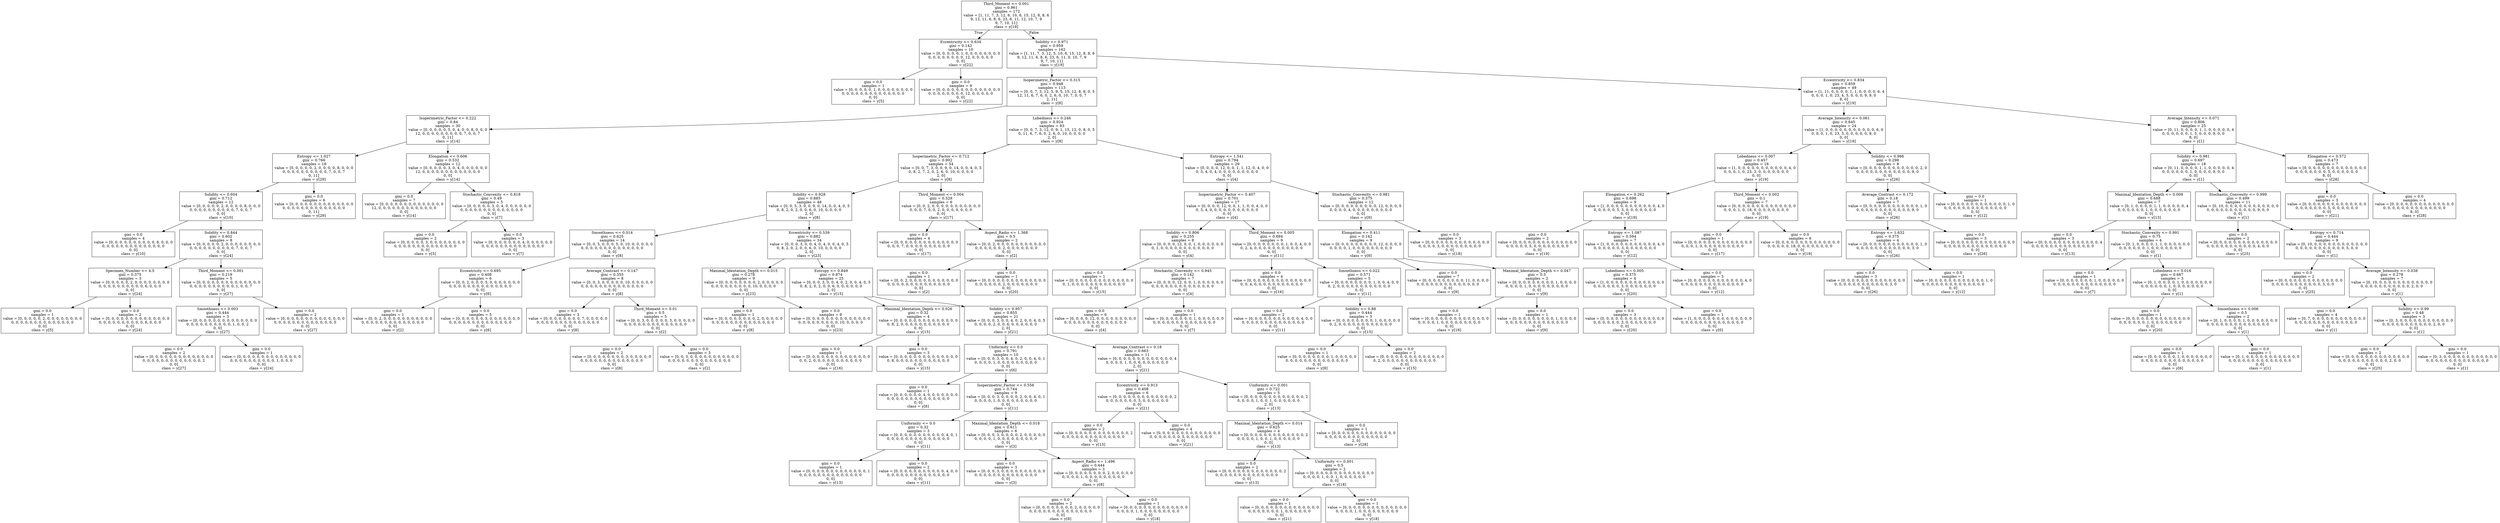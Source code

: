 digraph Tree {
node [shape=box] ;
0 [label="Third_Moment <= 0.001\ngini = 0.961\nsamples = 172\nvalue = [1, 11, 7, 3, 12, 6, 10, 6, 15, 12, 8, 8, 6\n9, 12, 11, 6, 8, 6, 23, 6, 11, 12, 10, 7, 9\n9, 7, 10, 11]\nclass = y[19]"] ;
1 [label="Eccentricity <= 0.634\ngini = 0.142\nsamples = 10\nvalue = [0, 0, 0, 0, 0, 1, 0, 0, 0, 0, 0, 0, 0, 0\n0, 0, 0, 0, 0, 0, 0, 0, 12, 0, 0, 0, 0, 0\n0, 0]\nclass = y[22]"] ;
0 -> 1 [labeldistance=2.5, labelangle=45, headlabel="True"] ;
2 [label="gini = 0.0\nsamples = 1\nvalue = [0, 0, 0, 0, 0, 1, 0, 0, 0, 0, 0, 0, 0, 0\n0, 0, 0, 0, 0, 0, 0, 0, 0, 0, 0, 0, 0, 0\n0, 0]\nclass = y[5]"] ;
1 -> 2 ;
3 [label="gini = 0.0\nsamples = 9\nvalue = [0, 0, 0, 0, 0, 0, 0, 0, 0, 0, 0, 0, 0, 0\n0, 0, 0, 0, 0, 0, 0, 0, 12, 0, 0, 0, 0, 0\n0, 0]\nclass = y[22]"] ;
1 -> 3 ;
4 [label="Solidity <= 0.971\ngini = 0.959\nsamples = 162\nvalue = [1, 11, 7, 3, 12, 5, 10, 6, 15, 12, 8, 8, 6\n9, 12, 11, 6, 8, 6, 23, 6, 11, 0, 10, 7, 9\n9, 7, 10, 11]\nclass = y[19]"] ;
0 -> 4 [labeldistance=2.5, labelangle=-45, headlabel="False"] ;
5 [label="Isoperimetric_Factor <= 0.315\ngini = 0.948\nsamples = 113\nvalue = [0, 0, 7, 3, 12, 5, 9, 5, 15, 12, 8, 8, 0, 5\n12, 11, 6, 7, 6, 0, 2, 6, 0, 10, 7, 0, 0, 7\n2, 11]\nclass = y[8]"] ;
4 -> 5 ;
6 [label="Isoperimetric_Factor <= 0.222\ngini = 0.84\nsamples = 30\nvalue = [0, 0, 0, 0, 0, 5, 0, 4, 0, 0, 8, 0, 0, 0\n12, 0, 0, 0, 0, 0, 0, 0, 0, 0, 7, 0, 0, 7\n0, 11]\nclass = y[14]"] ;
5 -> 6 ;
7 [label="Entropy <= 1.027\ngini = 0.766\nsamples = 18\nvalue = [0, 0, 0, 0, 0, 2, 0, 0, 0, 0, 8, 0, 0, 0\n0, 0, 0, 0, 0, 0, 0, 0, 0, 0, 7, 0, 0, 7\n0, 11]\nclass = y[29]"] ;
6 -> 7 ;
8 [label="Solidity <= 0.604\ngini = 0.712\nsamples = 12\nvalue = [0, 0, 0, 0, 0, 2, 0, 0, 0, 0, 8, 0, 0, 0\n0, 0, 0, 0, 0, 0, 0, 0, 0, 0, 7, 0, 0, 7\n0, 0]\nclass = y[10]"] ;
7 -> 8 ;
9 [label="gini = 0.0\nsamples = 4\nvalue = [0, 0, 0, 0, 0, 0, 0, 0, 0, 0, 8, 0, 0, 0\n0, 0, 0, 0, 0, 0, 0, 0, 0, 0, 0, 0, 0, 0\n0, 0]\nclass = y[10]"] ;
8 -> 9 ;
10 [label="Solidity <= 0.844\ngini = 0.602\nsamples = 8\nvalue = [0, 0, 0, 0, 0, 2, 0, 0, 0, 0, 0, 0, 0, 0\n0, 0, 0, 0, 0, 0, 0, 0, 0, 0, 7, 0, 0, 7\n0, 0]\nclass = y[24]"] ;
8 -> 10 ;
11 [label="Specimen_Number <= 4.5\ngini = 0.375\nsamples = 3\nvalue = [0, 0, 0, 0, 0, 2, 0, 0, 0, 0, 0, 0, 0, 0\n0, 0, 0, 0, 0, 0, 0, 0, 0, 0, 6, 0, 0, 0\n0, 0]\nclass = y[24]"] ;
10 -> 11 ;
12 [label="gini = 0.0\nsamples = 1\nvalue = [0, 0, 0, 0, 0, 2, 0, 0, 0, 0, 0, 0, 0, 0\n0, 0, 0, 0, 0, 0, 0, 0, 0, 0, 0, 0, 0, 0\n0, 0]\nclass = y[5]"] ;
11 -> 12 ;
13 [label="gini = 0.0\nsamples = 2\nvalue = [0, 0, 0, 0, 0, 0, 0, 0, 0, 0, 0, 0, 0, 0\n0, 0, 0, 0, 0, 0, 0, 0, 0, 0, 6, 0, 0, 0\n0, 0]\nclass = y[24]"] ;
11 -> 13 ;
14 [label="Third_Moment <= 0.001\ngini = 0.219\nsamples = 5\nvalue = [0, 0, 0, 0, 0, 0, 0, 0, 0, 0, 0, 0, 0, 0\n0, 0, 0, 0, 0, 0, 0, 0, 0, 0, 1, 0, 0, 7\n0, 0]\nclass = y[27]"] ;
10 -> 14 ;
15 [label="Smoothness <= 0.003\ngini = 0.444\nsamples = 3\nvalue = [0, 0, 0, 0, 0, 0, 0, 0, 0, 0, 0, 0, 0, 0\n0, 0, 0, 0, 0, 0, 0, 0, 0, 0, 1, 0, 0, 2\n0, 0]\nclass = y[27]"] ;
14 -> 15 ;
16 [label="gini = 0.0\nsamples = 2\nvalue = [0, 0, 0, 0, 0, 0, 0, 0, 0, 0, 0, 0, 0, 0\n0, 0, 0, 0, 0, 0, 0, 0, 0, 0, 0, 0, 0, 2\n0, 0]\nclass = y[27]"] ;
15 -> 16 ;
17 [label="gini = 0.0\nsamples = 1\nvalue = [0, 0, 0, 0, 0, 0, 0, 0, 0, 0, 0, 0, 0, 0\n0, 0, 0, 0, 0, 0, 0, 0, 0, 0, 1, 0, 0, 0\n0, 0]\nclass = y[24]"] ;
15 -> 17 ;
18 [label="gini = 0.0\nsamples = 2\nvalue = [0, 0, 0, 0, 0, 0, 0, 0, 0, 0, 0, 0, 0, 0\n0, 0, 0, 0, 0, 0, 0, 0, 0, 0, 0, 0, 0, 5\n0, 0]\nclass = y[27]"] ;
14 -> 18 ;
19 [label="gini = 0.0\nsamples = 6\nvalue = [0, 0, 0, 0, 0, 0, 0, 0, 0, 0, 0, 0, 0, 0\n0, 0, 0, 0, 0, 0, 0, 0, 0, 0, 0, 0, 0, 0\n0, 11]\nclass = y[29]"] ;
7 -> 19 ;
20 [label="Elongation <= 0.606\ngini = 0.532\nsamples = 12\nvalue = [0, 0, 0, 0, 0, 3, 0, 4, 0, 0, 0, 0, 0, 0\n12, 0, 0, 0, 0, 0, 0, 0, 0, 0, 0, 0, 0, 0\n0, 0]\nclass = y[14]"] ;
6 -> 20 ;
21 [label="gini = 0.0\nsamples = 7\nvalue = [0, 0, 0, 0, 0, 0, 0, 0, 0, 0, 0, 0, 0, 0\n12, 0, 0, 0, 0, 0, 0, 0, 0, 0, 0, 0, 0, 0\n0, 0]\nclass = y[14]"] ;
20 -> 21 ;
22 [label="Stochastic_Convexity <= 0.818\ngini = 0.49\nsamples = 5\nvalue = [0, 0, 0, 0, 0, 3, 0, 4, 0, 0, 0, 0, 0, 0\n0, 0, 0, 0, 0, 0, 0, 0, 0, 0, 0, 0, 0, 0\n0, 0]\nclass = y[7]"] ;
20 -> 22 ;
23 [label="gini = 0.0\nsamples = 2\nvalue = [0, 0, 0, 0, 0, 3, 0, 0, 0, 0, 0, 0, 0, 0\n0, 0, 0, 0, 0, 0, 0, 0, 0, 0, 0, 0, 0, 0\n0, 0]\nclass = y[5]"] ;
22 -> 23 ;
24 [label="gini = 0.0\nsamples = 3\nvalue = [0, 0, 0, 0, 0, 0, 0, 4, 0, 0, 0, 0, 0, 0\n0, 0, 0, 0, 0, 0, 0, 0, 0, 0, 0, 0, 0, 0\n0, 0]\nclass = y[7]"] ;
22 -> 24 ;
25 [label="Lobedness <= 0.246\ngini = 0.924\nsamples = 83\nvalue = [0, 0, 7, 3, 12, 0, 9, 1, 15, 12, 0, 8, 0, 5\n0, 11, 6, 7, 6, 0, 2, 6, 0, 10, 0, 0, 0, 0\n2, 0]\nclass = y[8]"] ;
5 -> 25 ;
26 [label="Isoperimetric_Factor <= 0.712\ngini = 0.902\nsamples = 54\nvalue = [0, 0, 7, 3, 0, 0, 9, 0, 14, 0, 0, 4, 0, 5\n0, 8, 2, 7, 2, 0, 2, 6, 0, 10, 0, 0, 0, 0\n2, 0]\nclass = y[8]"] ;
25 -> 26 ;
27 [label="Solidity <= 0.928\ngini = 0.885\nsamples = 48\nvalue = [0, 0, 5, 3, 0, 0, 9, 0, 14, 0, 0, 4, 0, 5\n0, 8, 2, 0, 2, 0, 0, 6, 0, 10, 0, 0, 0, 0\n2, 0]\nclass = y[8]"] ;
26 -> 27 ;
28 [label="Smoothness <= 0.014\ngini = 0.625\nsamples = 14\nvalue = [0, 0, 5, 0, 0, 0, 5, 0, 10, 0, 0, 0, 0, 0\n0, 0, 0, 0, 0, 0, 0, 0, 0, 0, 0, 0, 0, 0\n0, 0]\nclass = y[8]"] ;
27 -> 28 ;
29 [label="Eccentricity <= 0.695\ngini = 0.408\nsamples = 6\nvalue = [0, 0, 2, 0, 0, 0, 5, 0, 0, 0, 0, 0, 0, 0\n0, 0, 0, 0, 0, 0, 0, 0, 0, 0, 0, 0, 0, 0\n0, 0]\nclass = y[6]"] ;
28 -> 29 ;
30 [label="gini = 0.0\nsamples = 1\nvalue = [0, 0, 2, 0, 0, 0, 0, 0, 0, 0, 0, 0, 0, 0\n0, 0, 0, 0, 0, 0, 0, 0, 0, 0, 0, 0, 0, 0\n0, 0]\nclass = y[2]"] ;
29 -> 30 ;
31 [label="gini = 0.0\nsamples = 5\nvalue = [0, 0, 0, 0, 0, 0, 5, 0, 0, 0, 0, 0, 0, 0\n0, 0, 0, 0, 0, 0, 0, 0, 0, 0, 0, 0, 0, 0\n0, 0]\nclass = y[6]"] ;
29 -> 31 ;
32 [label="Average_Contrast <= 0.147\ngini = 0.355\nsamples = 8\nvalue = [0, 0, 3, 0, 0, 0, 0, 0, 10, 0, 0, 0, 0, 0\n0, 0, 0, 0, 0, 0, 0, 0, 0, 0, 0, 0, 0, 0\n0, 0]\nclass = y[8]"] ;
28 -> 32 ;
33 [label="gini = 0.0\nsamples = 3\nvalue = [0, 0, 0, 0, 0, 0, 0, 0, 7, 0, 0, 0, 0, 0\n0, 0, 0, 0, 0, 0, 0, 0, 0, 0, 0, 0, 0, 0\n0, 0]\nclass = y[8]"] ;
32 -> 33 ;
34 [label="Third_Moment <= 0.01\ngini = 0.5\nsamples = 5\nvalue = [0, 0, 3, 0, 0, 0, 0, 0, 3, 0, 0, 0, 0, 0\n0, 0, 0, 0, 0, 0, 0, 0, 0, 0, 0, 0, 0, 0\n0, 0]\nclass = y[2]"] ;
32 -> 34 ;
35 [label="gini = 0.0\nsamples = 2\nvalue = [0, 0, 0, 0, 0, 0, 0, 0, 3, 0, 0, 0, 0, 0\n0, 0, 0, 0, 0, 0, 0, 0, 0, 0, 0, 0, 0, 0\n0, 0]\nclass = y[8]"] ;
34 -> 35 ;
36 [label="gini = 0.0\nsamples = 3\nvalue = [0, 0, 3, 0, 0, 0, 0, 0, 0, 0, 0, 0, 0, 0\n0, 0, 0, 0, 0, 0, 0, 0, 0, 0, 0, 0, 0, 0\n0, 0]\nclass = y[2]"] ;
34 -> 36 ;
37 [label="Eccentricity <= 0.539\ngini = 0.882\nsamples = 34\nvalue = [0, 0, 0, 3, 0, 0, 4, 0, 4, 0, 0, 4, 0, 5\n0, 8, 2, 0, 2, 0, 0, 6, 0, 10, 0, 0, 0, 0\n2, 0]\nclass = y[23]"] ;
27 -> 37 ;
38 [label="Maximal_Identation_Depth <= 0.015\ngini = 0.278\nsamples = 9\nvalue = [0, 0, 0, 0, 0, 0, 0, 0, 2, 0, 0, 0, 0, 0\n0, 0, 0, 0, 0, 0, 0, 0, 0, 10, 0, 0, 0, 0\n0, 0]\nclass = y[23]"] ;
37 -> 38 ;
39 [label="gini = 0.0\nsamples = 1\nvalue = [0, 0, 0, 0, 0, 0, 0, 0, 2, 0, 0, 0, 0, 0\n0, 0, 0, 0, 0, 0, 0, 0, 0, 0, 0, 0, 0, 0\n0, 0]\nclass = y[8]"] ;
38 -> 39 ;
40 [label="gini = 0.0\nsamples = 8\nvalue = [0, 0, 0, 0, 0, 0, 0, 0, 0, 0, 0, 0, 0, 0\n0, 0, 0, 0, 0, 0, 0, 0, 0, 10, 0, 0, 0, 0\n0, 0]\nclass = y[23]"] ;
38 -> 40 ;
41 [label="Entropy <= 0.849\ngini = 0.874\nsamples = 25\nvalue = [0, 0, 0, 3, 0, 0, 4, 0, 2, 0, 0, 4, 0, 5\n0, 8, 2, 0, 2, 0, 0, 6, 0, 0, 0, 0, 0, 0\n2, 0]\nclass = y[15]"] ;
37 -> 41 ;
42 [label="Maximal_Identation_Depth <= 0.026\ngini = 0.32\nsamples = 4\nvalue = [0, 0, 0, 0, 0, 0, 0, 0, 0, 0, 0, 0, 0, 0\n0, 8, 2, 0, 0, 0, 0, 0, 0, 0, 0, 0, 0, 0\n0, 0]\nclass = y[15]"] ;
41 -> 42 ;
43 [label="gini = 0.0\nsamples = 1\nvalue = [0, 0, 0, 0, 0, 0, 0, 0, 0, 0, 0, 0, 0, 0\n0, 0, 2, 0, 0, 0, 0, 0, 0, 0, 0, 0, 0, 0\n0, 0]\nclass = y[16]"] ;
42 -> 43 ;
44 [label="gini = 0.0\nsamples = 3\nvalue = [0, 0, 0, 0, 0, 0, 0, 0, 0, 0, 0, 0, 0, 0\n0, 8, 0, 0, 0, 0, 0, 0, 0, 0, 0, 0, 0, 0\n0, 0]\nclass = y[15]"] ;
42 -> 44 ;
45 [label="Solidity <= 0.957\ngini = 0.855\nsamples = 21\nvalue = [0, 0, 0, 3, 0, 0, 4, 0, 2, 0, 0, 4, 0, 5\n0, 0, 0, 0, 2, 0, 0, 6, 0, 0, 0, 0, 0, 0\n2, 0]\nclass = y[21]"] ;
41 -> 45 ;
46 [label="Uniformity <= 0.0\ngini = 0.791\nsamples = 10\nvalue = [0, 0, 0, 3, 0, 0, 4, 0, 2, 0, 0, 4, 0, 1\n0, 0, 0, 0, 1, 0, 0, 0, 0, 0, 0, 0, 0, 0\n0, 0]\nclass = y[6]"] ;
45 -> 46 ;
47 [label="gini = 0.0\nsamples = 1\nvalue = [0, 0, 0, 0, 0, 0, 4, 0, 0, 0, 0, 0, 0, 0\n0, 0, 0, 0, 0, 0, 0, 0, 0, 0, 0, 0, 0, 0\n0, 0]\nclass = y[6]"] ;
46 -> 47 ;
48 [label="Isoperimetric_Factor <= 0.556\ngini = 0.744\nsamples = 9\nvalue = [0, 0, 0, 3, 0, 0, 0, 0, 2, 0, 0, 4, 0, 1\n0, 0, 0, 0, 1, 0, 0, 0, 0, 0, 0, 0, 0, 0\n0, 0]\nclass = y[11]"] ;
46 -> 48 ;
49 [label="Uniformity <= 0.0\ngini = 0.32\nsamples = 3\nvalue = [0, 0, 0, 0, 0, 0, 0, 0, 0, 0, 0, 4, 0, 1\n0, 0, 0, 0, 0, 0, 0, 0, 0, 0, 0, 0, 0, 0\n0, 0]\nclass = y[11]"] ;
48 -> 49 ;
50 [label="gini = 0.0\nsamples = 1\nvalue = [0, 0, 0, 0, 0, 0, 0, 0, 0, 0, 0, 0, 0, 1\n0, 0, 0, 0, 0, 0, 0, 0, 0, 0, 0, 0, 0, 0\n0, 0]\nclass = y[13]"] ;
49 -> 50 ;
51 [label="gini = 0.0\nsamples = 2\nvalue = [0, 0, 0, 0, 0, 0, 0, 0, 0, 0, 0, 4, 0, 0\n0, 0, 0, 0, 0, 0, 0, 0, 0, 0, 0, 0, 0, 0\n0, 0]\nclass = y[11]"] ;
49 -> 51 ;
52 [label="Maximal_Identation_Depth <= 0.018\ngini = 0.611\nsamples = 6\nvalue = [0, 0, 0, 3, 0, 0, 0, 0, 2, 0, 0, 0, 0, 0\n0, 0, 0, 0, 1, 0, 0, 0, 0, 0, 0, 0, 0, 0\n0, 0]\nclass = y[3]"] ;
48 -> 52 ;
53 [label="gini = 0.0\nsamples = 3\nvalue = [0, 0, 0, 3, 0, 0, 0, 0, 0, 0, 0, 0, 0, 0\n0, 0, 0, 0, 0, 0, 0, 0, 0, 0, 0, 0, 0, 0\n0, 0]\nclass = y[3]"] ;
52 -> 53 ;
54 [label="Aspect_Radio <= 1.496\ngini = 0.444\nsamples = 3\nvalue = [0, 0, 0, 0, 0, 0, 0, 0, 2, 0, 0, 0, 0, 0\n0, 0, 0, 0, 1, 0, 0, 0, 0, 0, 0, 0, 0, 0\n0, 0]\nclass = y[8]"] ;
52 -> 54 ;
55 [label="gini = 0.0\nsamples = 2\nvalue = [0, 0, 0, 0, 0, 0, 0, 0, 2, 0, 0, 0, 0, 0\n0, 0, 0, 0, 0, 0, 0, 0, 0, 0, 0, 0, 0, 0\n0, 0]\nclass = y[8]"] ;
54 -> 55 ;
56 [label="gini = 0.0\nsamples = 1\nvalue = [0, 0, 0, 0, 0, 0, 0, 0, 0, 0, 0, 0, 0, 0\n0, 0, 0, 0, 1, 0, 0, 0, 0, 0, 0, 0, 0, 0\n0, 0]\nclass = y[18]"] ;
54 -> 56 ;
57 [label="Average_Contrast <= 0.18\ngini = 0.663\nsamples = 11\nvalue = [0, 0, 0, 0, 0, 0, 0, 0, 0, 0, 0, 0, 0, 4\n0, 0, 0, 0, 1, 0, 0, 6, 0, 0, 0, 0, 0, 0\n2, 0]\nclass = y[21]"] ;
45 -> 57 ;
58 [label="Eccentricity <= 0.913\ngini = 0.408\nsamples = 6\nvalue = [0, 0, 0, 0, 0, 0, 0, 0, 0, 0, 0, 0, 0, 2\n0, 0, 0, 0, 0, 0, 0, 5, 0, 0, 0, 0, 0, 0\n0, 0]\nclass = y[21]"] ;
57 -> 58 ;
59 [label="gini = 0.0\nsamples = 2\nvalue = [0, 0, 0, 0, 0, 0, 0, 0, 0, 0, 0, 0, 0, 2\n0, 0, 0, 0, 0, 0, 0, 0, 0, 0, 0, 0, 0, 0\n0, 0]\nclass = y[13]"] ;
58 -> 59 ;
60 [label="gini = 0.0\nsamples = 4\nvalue = [0, 0, 0, 0, 0, 0, 0, 0, 0, 0, 0, 0, 0, 0\n0, 0, 0, 0, 0, 0, 0, 5, 0, 0, 0, 0, 0, 0\n0, 0]\nclass = y[21]"] ;
58 -> 60 ;
61 [label="Uniformity <= 0.001\ngini = 0.722\nsamples = 5\nvalue = [0, 0, 0, 0, 0, 0, 0, 0, 0, 0, 0, 0, 0, 2\n0, 0, 0, 0, 1, 0, 0, 1, 0, 0, 0, 0, 0, 0\n2, 0]\nclass = y[13]"] ;
57 -> 61 ;
62 [label="Maximal_Identation_Depth <= 0.014\ngini = 0.625\nsamples = 4\nvalue = [0, 0, 0, 0, 0, 0, 0, 0, 0, 0, 0, 0, 0, 2\n0, 0, 0, 0, 1, 0, 0, 1, 0, 0, 0, 0, 0, 0\n0, 0]\nclass = y[13]"] ;
61 -> 62 ;
63 [label="gini = 0.0\nsamples = 2\nvalue = [0, 0, 0, 0, 0, 0, 0, 0, 0, 0, 0, 0, 0, 2\n0, 0, 0, 0, 0, 0, 0, 0, 0, 0, 0, 0, 0, 0\n0, 0]\nclass = y[13]"] ;
62 -> 63 ;
64 [label="Uniformity <= 0.001\ngini = 0.5\nsamples = 2\nvalue = [0, 0, 0, 0, 0, 0, 0, 0, 0, 0, 0, 0, 0, 0\n0, 0, 0, 0, 1, 0, 0, 1, 0, 0, 0, 0, 0, 0\n0, 0]\nclass = y[18]"] ;
62 -> 64 ;
65 [label="gini = 0.0\nsamples = 1\nvalue = [0, 0, 0, 0, 0, 0, 0, 0, 0, 0, 0, 0, 0, 0\n0, 0, 0, 0, 0, 0, 0, 1, 0, 0, 0, 0, 0, 0\n0, 0]\nclass = y[21]"] ;
64 -> 65 ;
66 [label="gini = 0.0\nsamples = 1\nvalue = [0, 0, 0, 0, 0, 0, 0, 0, 0, 0, 0, 0, 0, 0\n0, 0, 0, 0, 1, 0, 0, 0, 0, 0, 0, 0, 0, 0\n0, 0]\nclass = y[18]"] ;
64 -> 66 ;
67 [label="gini = 0.0\nsamples = 1\nvalue = [0, 0, 0, 0, 0, 0, 0, 0, 0, 0, 0, 0, 0, 0\n0, 0, 0, 0, 0, 0, 0, 0, 0, 0, 0, 0, 0, 0\n2, 0]\nclass = y[28]"] ;
61 -> 67 ;
68 [label="Third_Moment <= 0.004\ngini = 0.529\nsamples = 6\nvalue = [0, 0, 2, 0, 0, 0, 0, 0, 0, 0, 0, 0, 0, 0\n0, 0, 0, 7, 0, 0, 2, 0, 0, 0, 0, 0, 0, 0\n0, 0]\nclass = y[17]"] ;
26 -> 68 ;
69 [label="gini = 0.0\nsamples = 4\nvalue = [0, 0, 0, 0, 0, 0, 0, 0, 0, 0, 0, 0, 0, 0\n0, 0, 0, 7, 0, 0, 0, 0, 0, 0, 0, 0, 0, 0\n0, 0]\nclass = y[17]"] ;
68 -> 69 ;
70 [label="Aspect_Radio <= 1.368\ngini = 0.5\nsamples = 2\nvalue = [0, 0, 2, 0, 0, 0, 0, 0, 0, 0, 0, 0, 0, 0\n0, 0, 0, 0, 0, 0, 2, 0, 0, 0, 0, 0, 0, 0\n0, 0]\nclass = y[2]"] ;
68 -> 70 ;
71 [label="gini = 0.0\nsamples = 1\nvalue = [0, 0, 2, 0, 0, 0, 0, 0, 0, 0, 0, 0, 0, 0\n0, 0, 0, 0, 0, 0, 0, 0, 0, 0, 0, 0, 0, 0\n0, 0]\nclass = y[2]"] ;
70 -> 71 ;
72 [label="gini = 0.0\nsamples = 1\nvalue = [0, 0, 0, 0, 0, 0, 0, 0, 0, 0, 0, 0, 0, 0\n0, 0, 0, 0, 0, 0, 2, 0, 0, 0, 0, 0, 0, 0\n0, 0]\nclass = y[20]"] ;
70 -> 72 ;
73 [label="Entropy <= 1.541\ngini = 0.794\nsamples = 29\nvalue = [0, 0, 0, 0, 12, 0, 0, 1, 1, 12, 0, 4, 0, 0\n0, 3, 4, 0, 4, 0, 0, 0, 0, 0, 0, 0, 0, 0\n0, 0]\nclass = y[4]"] ;
25 -> 73 ;
74 [label="Isoperimetric_Factor <= 0.407\ngini = 0.701\nsamples = 17\nvalue = [0, 0, 0, 0, 12, 0, 0, 1, 1, 0, 0, 4, 0, 0\n0, 3, 4, 0, 0, 0, 0, 0, 0, 0, 0, 0, 0, 0\n0, 0]\nclass = y[4]"] ;
73 -> 74 ;
75 [label="Solidity <= 0.806\ngini = 0.255\nsamples = 8\nvalue = [0, 0, 0, 0, 12, 0, 0, 1, 0, 0, 0, 0, 0, 0\n0, 1, 0, 0, 0, 0, 0, 0, 0, 0, 0, 0, 0, 0\n0, 0]\nclass = y[4]"] ;
74 -> 75 ;
76 [label="gini = 0.0\nsamples = 1\nvalue = [0, 0, 0, 0, 0, 0, 0, 0, 0, 0, 0, 0, 0, 0\n0, 1, 0, 0, 0, 0, 0, 0, 0, 0, 0, 0, 0, 0\n0, 0]\nclass = y[15]"] ;
75 -> 76 ;
77 [label="Stochastic_Convexity <= 0.945\ngini = 0.142\nsamples = 7\nvalue = [0, 0, 0, 0, 12, 0, 0, 1, 0, 0, 0, 0, 0, 0\n0, 0, 0, 0, 0, 0, 0, 0, 0, 0, 0, 0, 0, 0\n0, 0]\nclass = y[4]"] ;
75 -> 77 ;
78 [label="gini = 0.0\nsamples = 6\nvalue = [0, 0, 0, 0, 12, 0, 0, 0, 0, 0, 0, 0, 0, 0\n0, 0, 0, 0, 0, 0, 0, 0, 0, 0, 0, 0, 0, 0\n0, 0]\nclass = y[4]"] ;
77 -> 78 ;
79 [label="gini = 0.0\nsamples = 1\nvalue = [0, 0, 0, 0, 0, 0, 0, 1, 0, 0, 0, 0, 0, 0\n0, 0, 0, 0, 0, 0, 0, 0, 0, 0, 0, 0, 0, 0\n0, 0]\nclass = y[7]"] ;
77 -> 79 ;
80 [label="Third_Moment <= 0.005\ngini = 0.694\nsamples = 9\nvalue = [0, 0, 0, 0, 0, 0, 0, 0, 1, 0, 0, 4, 0, 0\n0, 2, 4, 0, 0, 0, 0, 0, 0, 0, 0, 0, 0, 0\n0, 0]\nclass = y[11]"] ;
74 -> 80 ;
81 [label="gini = 0.0\nsamples = 4\nvalue = [0, 0, 0, 0, 0, 0, 0, 0, 0, 0, 0, 0, 0, 0\n0, 0, 4, 0, 0, 0, 0, 0, 0, 0, 0, 0, 0, 0\n0, 0]\nclass = y[16]"] ;
80 -> 81 ;
82 [label="Smoothness <= 0.022\ngini = 0.571\nsamples = 5\nvalue = [0, 0, 0, 0, 0, 0, 0, 0, 1, 0, 0, 4, 0, 0\n0, 2, 0, 0, 0, 0, 0, 0, 0, 0, 0, 0, 0, 0\n0, 0]\nclass = y[11]"] ;
80 -> 82 ;
83 [label="gini = 0.0\nsamples = 2\nvalue = [0, 0, 0, 0, 0, 0, 0, 0, 0, 0, 0, 4, 0, 0\n0, 0, 0, 0, 0, 0, 0, 0, 0, 0, 0, 0, 0, 0\n0, 0]\nclass = y[11]"] ;
82 -> 83 ;
84 [label="Solidity <= 0.88\ngini = 0.444\nsamples = 3\nvalue = [0, 0, 0, 0, 0, 0, 0, 0, 1, 0, 0, 0, 0, 0\n0, 2, 0, 0, 0, 0, 0, 0, 0, 0, 0, 0, 0, 0\n0, 0]\nclass = y[15]"] ;
82 -> 84 ;
85 [label="gini = 0.0\nsamples = 1\nvalue = [0, 0, 0, 0, 0, 0, 0, 0, 1, 0, 0, 0, 0, 0\n0, 0, 0, 0, 0, 0, 0, 0, 0, 0, 0, 0, 0, 0\n0, 0]\nclass = y[8]"] ;
84 -> 85 ;
86 [label="gini = 0.0\nsamples = 2\nvalue = [0, 0, 0, 0, 0, 0, 0, 0, 0, 0, 0, 0, 0, 0\n0, 2, 0, 0, 0, 0, 0, 0, 0, 0, 0, 0, 0, 0\n0, 0]\nclass = y[15]"] ;
84 -> 86 ;
87 [label="Stochastic_Convexity <= 0.981\ngini = 0.375\nsamples = 12\nvalue = [0, 0, 0, 0, 0, 0, 0, 0, 0, 12, 0, 0, 0, 0\n0, 0, 0, 0, 4, 0, 0, 0, 0, 0, 0, 0, 0, 0\n0, 0]\nclass = y[9]"] ;
73 -> 87 ;
88 [label="Elongation <= 0.411\ngini = 0.142\nsamples = 9\nvalue = [0, 0, 0, 0, 0, 0, 0, 0, 0, 12, 0, 0, 0, 0\n0, 0, 0, 0, 1, 0, 0, 0, 0, 0, 0, 0, 0, 0\n0, 0]\nclass = y[9]"] ;
87 -> 88 ;
89 [label="gini = 0.0\nsamples = 7\nvalue = [0, 0, 0, 0, 0, 0, 0, 0, 0, 11, 0, 0, 0, 0\n0, 0, 0, 0, 0, 0, 0, 0, 0, 0, 0, 0, 0, 0\n0, 0]\nclass = y[9]"] ;
88 -> 89 ;
90 [label="Maximal_Identation_Depth <= 0.047\ngini = 0.5\nsamples = 2\nvalue = [0, 0, 0, 0, 0, 0, 0, 0, 0, 1, 0, 0, 0, 0\n0, 0, 0, 0, 1, 0, 0, 0, 0, 0, 0, 0, 0, 0\n0, 0]\nclass = y[9]"] ;
88 -> 90 ;
91 [label="gini = 0.0\nsamples = 1\nvalue = [0, 0, 0, 0, 0, 0, 0, 0, 0, 0, 0, 0, 0, 0\n0, 0, 0, 0, 1, 0, 0, 0, 0, 0, 0, 0, 0, 0\n0, 0]\nclass = y[18]"] ;
90 -> 91 ;
92 [label="gini = 0.0\nsamples = 1\nvalue = [0, 0, 0, 0, 0, 0, 0, 0, 0, 1, 0, 0, 0, 0\n0, 0, 0, 0, 0, 0, 0, 0, 0, 0, 0, 0, 0, 0\n0, 0]\nclass = y[9]"] ;
90 -> 92 ;
93 [label="gini = 0.0\nsamples = 3\nvalue = [0, 0, 0, 0, 0, 0, 0, 0, 0, 0, 0, 0, 0, 0\n0, 0, 0, 0, 3, 0, 0, 0, 0, 0, 0, 0, 0, 0\n0, 0]\nclass = y[18]"] ;
87 -> 93 ;
94 [label="Eccentricity <= 0.834\ngini = 0.859\nsamples = 49\nvalue = [1, 11, 0, 0, 0, 0, 1, 1, 0, 0, 0, 0, 6, 4\n0, 0, 0, 1, 0, 23, 4, 5, 0, 0, 0, 9, 9, 0\n8, 0]\nclass = y[19]"] ;
4 -> 94 ;
95 [label="Average_Intensity <= 0.061\ngini = 0.645\nsamples = 24\nvalue = [1, 0, 0, 0, 0, 0, 0, 0, 0, 0, 0, 0, 6, 0\n0, 0, 0, 1, 0, 23, 3, 0, 0, 0, 0, 0, 9, 0\n0, 0]\nclass = y[19]"] ;
94 -> 95 ;
96 [label="Lobedness <= 0.007\ngini = 0.457\nsamples = 16\nvalue = [1, 0, 0, 0, 0, 0, 0, 0, 0, 0, 0, 0, 4, 0\n0, 0, 0, 1, 0, 23, 3, 0, 0, 0, 0, 0, 0, 0\n0, 0]\nclass = y[19]"] ;
95 -> 96 ;
97 [label="Elongation <= 0.262\ngini = 0.698\nsamples = 9\nvalue = [1, 0, 0, 0, 0, 0, 0, 0, 0, 0, 0, 0, 4, 0\n0, 0, 0, 0, 0, 5, 3, 0, 0, 0, 0, 0, 0, 0\n0, 0]\nclass = y[19]"] ;
96 -> 97 ;
98 [label="gini = 0.0\nsamples = 2\nvalue = [0, 0, 0, 0, 0, 0, 0, 0, 0, 0, 0, 0, 0, 0\n0, 0, 0, 0, 0, 5, 0, 0, 0, 0, 0, 0, 0, 0\n0, 0]\nclass = y[19]"] ;
97 -> 98 ;
99 [label="Entropy <= 1.087\ngini = 0.594\nsamples = 7\nvalue = [1, 0, 0, 0, 0, 0, 0, 0, 0, 0, 0, 0, 4, 0\n0, 0, 0, 0, 0, 0, 3, 0, 0, 0, 0, 0, 0, 0\n0, 0]\nclass = y[12]"] ;
97 -> 99 ;
100 [label="Lobedness <= 0.005\ngini = 0.375\nsamples = 4\nvalue = [1, 0, 0, 0, 0, 0, 0, 0, 0, 0, 0, 0, 0, 0\n0, 0, 0, 0, 0, 0, 3, 0, 0, 0, 0, 0, 0, 0\n0, 0]\nclass = y[20]"] ;
99 -> 100 ;
101 [label="gini = 0.0\nsamples = 3\nvalue = [0, 0, 0, 0, 0, 0, 0, 0, 0, 0, 0, 0, 0, 0\n0, 0, 0, 0, 0, 0, 3, 0, 0, 0, 0, 0, 0, 0\n0, 0]\nclass = y[20]"] ;
100 -> 101 ;
102 [label="gini = 0.0\nsamples = 1\nvalue = [1, 0, 0, 0, 0, 0, 0, 0, 0, 0, 0, 0, 0, 0\n0, 0, 0, 0, 0, 0, 0, 0, 0, 0, 0, 0, 0, 0\n0, 0]\nclass = y[0]"] ;
100 -> 102 ;
103 [label="gini = 0.0\nsamples = 3\nvalue = [0, 0, 0, 0, 0, 0, 0, 0, 0, 0, 0, 0, 4, 0\n0, 0, 0, 0, 0, 0, 0, 0, 0, 0, 0, 0, 0, 0\n0, 0]\nclass = y[12]"] ;
99 -> 103 ;
104 [label="Third_Moment <= 0.002\ngini = 0.1\nsamples = 7\nvalue = [0, 0, 0, 0, 0, 0, 0, 0, 0, 0, 0, 0, 0, 0\n0, 0, 0, 1, 0, 18, 0, 0, 0, 0, 0, 0, 0, 0\n0, 0]\nclass = y[19]"] ;
96 -> 104 ;
105 [label="gini = 0.0\nsamples = 1\nvalue = [0, 0, 0, 0, 0, 0, 0, 0, 0, 0, 0, 0, 0, 0\n0, 0, 0, 1, 0, 0, 0, 0, 0, 0, 0, 0, 0, 0\n0, 0]\nclass = y[17]"] ;
104 -> 105 ;
106 [label="gini = 0.0\nsamples = 6\nvalue = [0, 0, 0, 0, 0, 0, 0, 0, 0, 0, 0, 0, 0, 0\n0, 0, 0, 0, 0, 18, 0, 0, 0, 0, 0, 0, 0, 0\n0, 0]\nclass = y[19]"] ;
104 -> 106 ;
107 [label="Solidity <= 0.986\ngini = 0.298\nsamples = 8\nvalue = [0, 0, 0, 0, 0, 0, 0, 0, 0, 0, 0, 0, 2, 0\n0, 0, 0, 0, 0, 0, 0, 0, 0, 0, 0, 0, 9, 0\n0, 0]\nclass = y[26]"] ;
95 -> 107 ;
108 [label="Average_Contrast <= 0.172\ngini = 0.18\nsamples = 7\nvalue = [0, 0, 0, 0, 0, 0, 0, 0, 0, 0, 0, 0, 1, 0\n0, 0, 0, 0, 0, 0, 0, 0, 0, 0, 0, 0, 9, 0\n0, 0]\nclass = y[26]"] ;
107 -> 108 ;
109 [label="Entropy <= 1.632\ngini = 0.375\nsamples = 4\nvalue = [0, 0, 0, 0, 0, 0, 0, 0, 0, 0, 0, 0, 1, 0\n0, 0, 0, 0, 0, 0, 0, 0, 0, 0, 0, 0, 3, 0\n0, 0]\nclass = y[26]"] ;
108 -> 109 ;
110 [label="gini = 0.0\nsamples = 3\nvalue = [0, 0, 0, 0, 0, 0, 0, 0, 0, 0, 0, 0, 0, 0\n0, 0, 0, 0, 0, 0, 0, 0, 0, 0, 0, 0, 3, 0\n0, 0]\nclass = y[26]"] ;
109 -> 110 ;
111 [label="gini = 0.0\nsamples = 1\nvalue = [0, 0, 0, 0, 0, 0, 0, 0, 0, 0, 0, 0, 1, 0\n0, 0, 0, 0, 0, 0, 0, 0, 0, 0, 0, 0, 0, 0\n0, 0]\nclass = y[12]"] ;
109 -> 111 ;
112 [label="gini = 0.0\nsamples = 3\nvalue = [0, 0, 0, 0, 0, 0, 0, 0, 0, 0, 0, 0, 0, 0\n0, 0, 0, 0, 0, 0, 0, 0, 0, 0, 0, 0, 6, 0\n0, 0]\nclass = y[26]"] ;
108 -> 112 ;
113 [label="gini = 0.0\nsamples = 1\nvalue = [0, 0, 0, 0, 0, 0, 0, 0, 0, 0, 0, 0, 1, 0\n0, 0, 0, 0, 0, 0, 0, 0, 0, 0, 0, 0, 0, 0\n0, 0]\nclass = y[12]"] ;
107 -> 113 ;
114 [label="Average_Intensity <= 0.071\ngini = 0.806\nsamples = 25\nvalue = [0, 11, 0, 0, 0, 0, 1, 1, 0, 0, 0, 0, 0, 4\n0, 0, 0, 0, 0, 0, 1, 5, 0, 0, 0, 9, 0, 0\n8, 0]\nclass = y[1]"] ;
94 -> 114 ;
115 [label="Solidity <= 0.981\ngini = 0.697\nsamples = 18\nvalue = [0, 11, 0, 0, 0, 0, 1, 1, 0, 0, 0, 0, 0, 4\n0, 0, 0, 0, 0, 0, 1, 0, 0, 0, 0, 9, 0, 0\n0, 0]\nclass = y[1]"] ;
114 -> 115 ;
116 [label="Maximal_Identation_Depth <= 0.009\ngini = 0.688\nsamples = 7\nvalue = [0, 1, 0, 0, 0, 0, 1, 1, 0, 0, 0, 0, 0, 4\n0, 0, 0, 0, 0, 0, 1, 0, 0, 0, 0, 0, 0, 0\n0, 0]\nclass = y[13]"] ;
115 -> 116 ;
117 [label="gini = 0.0\nsamples = 3\nvalue = [0, 0, 0, 0, 0, 0, 0, 0, 0, 0, 0, 0, 0, 4\n0, 0, 0, 0, 0, 0, 0, 0, 0, 0, 0, 0, 0, 0\n0, 0]\nclass = y[13]"] ;
116 -> 117 ;
118 [label="Stochastic_Convexity <= 0.991\ngini = 0.75\nsamples = 4\nvalue = [0, 1, 0, 0, 0, 0, 1, 1, 0, 0, 0, 0, 0, 0\n0, 0, 0, 0, 0, 0, 1, 0, 0, 0, 0, 0, 0, 0\n0, 0]\nclass = y[1]"] ;
116 -> 118 ;
119 [label="gini = 0.0\nsamples = 1\nvalue = [0, 0, 0, 0, 0, 0, 0, 1, 0, 0, 0, 0, 0, 0\n0, 0, 0, 0, 0, 0, 0, 0, 0, 0, 0, 0, 0, 0\n0, 0]\nclass = y[7]"] ;
118 -> 119 ;
120 [label="Lobedness <= 0.016\ngini = 0.667\nsamples = 3\nvalue = [0, 1, 0, 0, 0, 0, 1, 0, 0, 0, 0, 0, 0, 0\n0, 0, 0, 0, 0, 0, 1, 0, 0, 0, 0, 0, 0, 0\n0, 0]\nclass = y[1]"] ;
118 -> 120 ;
121 [label="gini = 0.0\nsamples = 1\nvalue = [0, 0, 0, 0, 0, 0, 0, 0, 0, 0, 0, 0, 0, 0\n0, 0, 0, 0, 0, 0, 1, 0, 0, 0, 0, 0, 0, 0\n0, 0]\nclass = y[20]"] ;
120 -> 121 ;
122 [label="Smoothness <= 0.006\ngini = 0.5\nsamples = 2\nvalue = [0, 1, 0, 0, 0, 0, 1, 0, 0, 0, 0, 0, 0, 0\n0, 0, 0, 0, 0, 0, 0, 0, 0, 0, 0, 0, 0, 0\n0, 0]\nclass = y[1]"] ;
120 -> 122 ;
123 [label="gini = 0.0\nsamples = 1\nvalue = [0, 0, 0, 0, 0, 0, 1, 0, 0, 0, 0, 0, 0, 0\n0, 0, 0, 0, 0, 0, 0, 0, 0, 0, 0, 0, 0, 0\n0, 0]\nclass = y[6]"] ;
122 -> 123 ;
124 [label="gini = 0.0\nsamples = 1\nvalue = [0, 1, 0, 0, 0, 0, 0, 0, 0, 0, 0, 0, 0, 0\n0, 0, 0, 0, 0, 0, 0, 0, 0, 0, 0, 0, 0, 0\n0, 0]\nclass = y[1]"] ;
122 -> 124 ;
125 [label="Stochastic_Convexity <= 0.999\ngini = 0.499\nsamples = 11\nvalue = [0, 10, 0, 0, 0, 0, 0, 0, 0, 0, 0, 0, 0, 0\n0, 0, 0, 0, 0, 0, 0, 0, 0, 0, 0, 9, 0, 0\n0, 0]\nclass = y[1]"] ;
115 -> 125 ;
126 [label="gini = 0.0\nsamples = 2\nvalue = [0, 0, 0, 0, 0, 0, 0, 0, 0, 0, 0, 0, 0, 0\n0, 0, 0, 0, 0, 0, 0, 0, 0, 0, 0, 4, 0, 0\n0, 0]\nclass = y[25]"] ;
125 -> 126 ;
127 [label="Entropy <= 0.714\ngini = 0.444\nsamples = 9\nvalue = [0, 10, 0, 0, 0, 0, 0, 0, 0, 0, 0, 0, 0, 0\n0, 0, 0, 0, 0, 0, 0, 0, 0, 0, 0, 5, 0, 0\n0, 0]\nclass = y[1]"] ;
125 -> 127 ;
128 [label="gini = 0.0\nsamples = 2\nvalue = [0, 0, 0, 0, 0, 0, 0, 0, 0, 0, 0, 0, 0, 0\n0, 0, 0, 0, 0, 0, 0, 0, 0, 0, 0, 3, 0, 0\n0, 0]\nclass = y[25]"] ;
127 -> 128 ;
129 [label="Average_Intensity <= 0.038\ngini = 0.278\nsamples = 7\nvalue = [0, 10, 0, 0, 0, 0, 0, 0, 0, 0, 0, 0, 0, 0\n0, 0, 0, 0, 0, 0, 0, 0, 0, 0, 0, 2, 0, 0\n0, 0]\nclass = y[1]"] ;
127 -> 129 ;
130 [label="gini = 0.0\nsamples = 4\nvalue = [0, 7, 0, 0, 0, 0, 0, 0, 0, 0, 0, 0, 0, 0\n0, 0, 0, 0, 0, 0, 0, 0, 0, 0, 0, 0, 0, 0\n0, 0]\nclass = y[1]"] ;
129 -> 130 ;
131 [label="Solidity <= 0.99\ngini = 0.48\nsamples = 3\nvalue = [0, 3, 0, 0, 0, 0, 0, 0, 0, 0, 0, 0, 0, 0\n0, 0, 0, 0, 0, 0, 0, 0, 0, 0, 0, 2, 0, 0\n0, 0]\nclass = y[1]"] ;
129 -> 131 ;
132 [label="gini = 0.0\nsamples = 2\nvalue = [0, 0, 0, 0, 0, 0, 0, 0, 0, 0, 0, 0, 0, 0\n0, 0, 0, 0, 0, 0, 0, 0, 0, 0, 0, 2, 0, 0\n0, 0]\nclass = y[25]"] ;
131 -> 132 ;
133 [label="gini = 0.0\nsamples = 1\nvalue = [0, 3, 0, 0, 0, 0, 0, 0, 0, 0, 0, 0, 0, 0\n0, 0, 0, 0, 0, 0, 0, 0, 0, 0, 0, 0, 0, 0\n0, 0]\nclass = y[1]"] ;
131 -> 133 ;
134 [label="Elongation <= 0.572\ngini = 0.473\nsamples = 7\nvalue = [0, 0, 0, 0, 0, 0, 0, 0, 0, 0, 0, 0, 0, 0\n0, 0, 0, 0, 0, 0, 0, 5, 0, 0, 0, 0, 0, 0\n8, 0]\nclass = y[28]"] ;
114 -> 134 ;
135 [label="gini = 0.0\nsamples = 3\nvalue = [0, 0, 0, 0, 0, 0, 0, 0, 0, 0, 0, 0, 0, 0\n0, 0, 0, 0, 0, 0, 0, 5, 0, 0, 0, 0, 0, 0\n0, 0]\nclass = y[21]"] ;
134 -> 135 ;
136 [label="gini = 0.0\nsamples = 4\nvalue = [0, 0, 0, 0, 0, 0, 0, 0, 0, 0, 0, 0, 0, 0\n0, 0, 0, 0, 0, 0, 0, 0, 0, 0, 0, 0, 0, 0\n8, 0]\nclass = y[28]"] ;
134 -> 136 ;
}